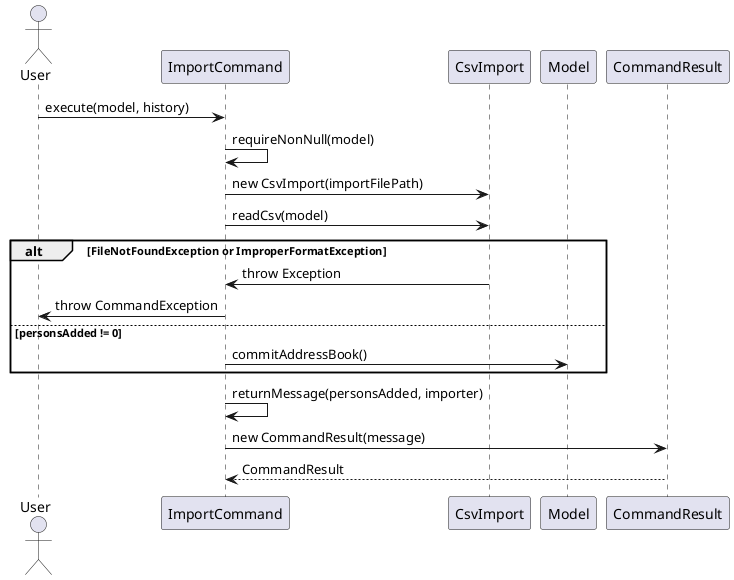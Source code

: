 @startuml
actor User

participant ImportCommand
participant CsvImport
participant Model
participant CommandResult

User -> ImportCommand : execute(model, history)
ImportCommand -> ImportCommand : requireNonNull(model)
ImportCommand -> CsvImport : new CsvImport(importFilePath)
ImportCommand -> CsvImport : readCsv(model)

alt FileNotFoundException or ImproperFormatException
    CsvImport -> ImportCommand : throw Exception
    ImportCommand -> User : throw CommandException
else personsAdded != 0
    ImportCommand -> Model : commitAddressBook()
end

ImportCommand -> ImportCommand : returnMessage(personsAdded, importer)
ImportCommand -> CommandResult : new CommandResult(message)

return CommandResult
@enduml
